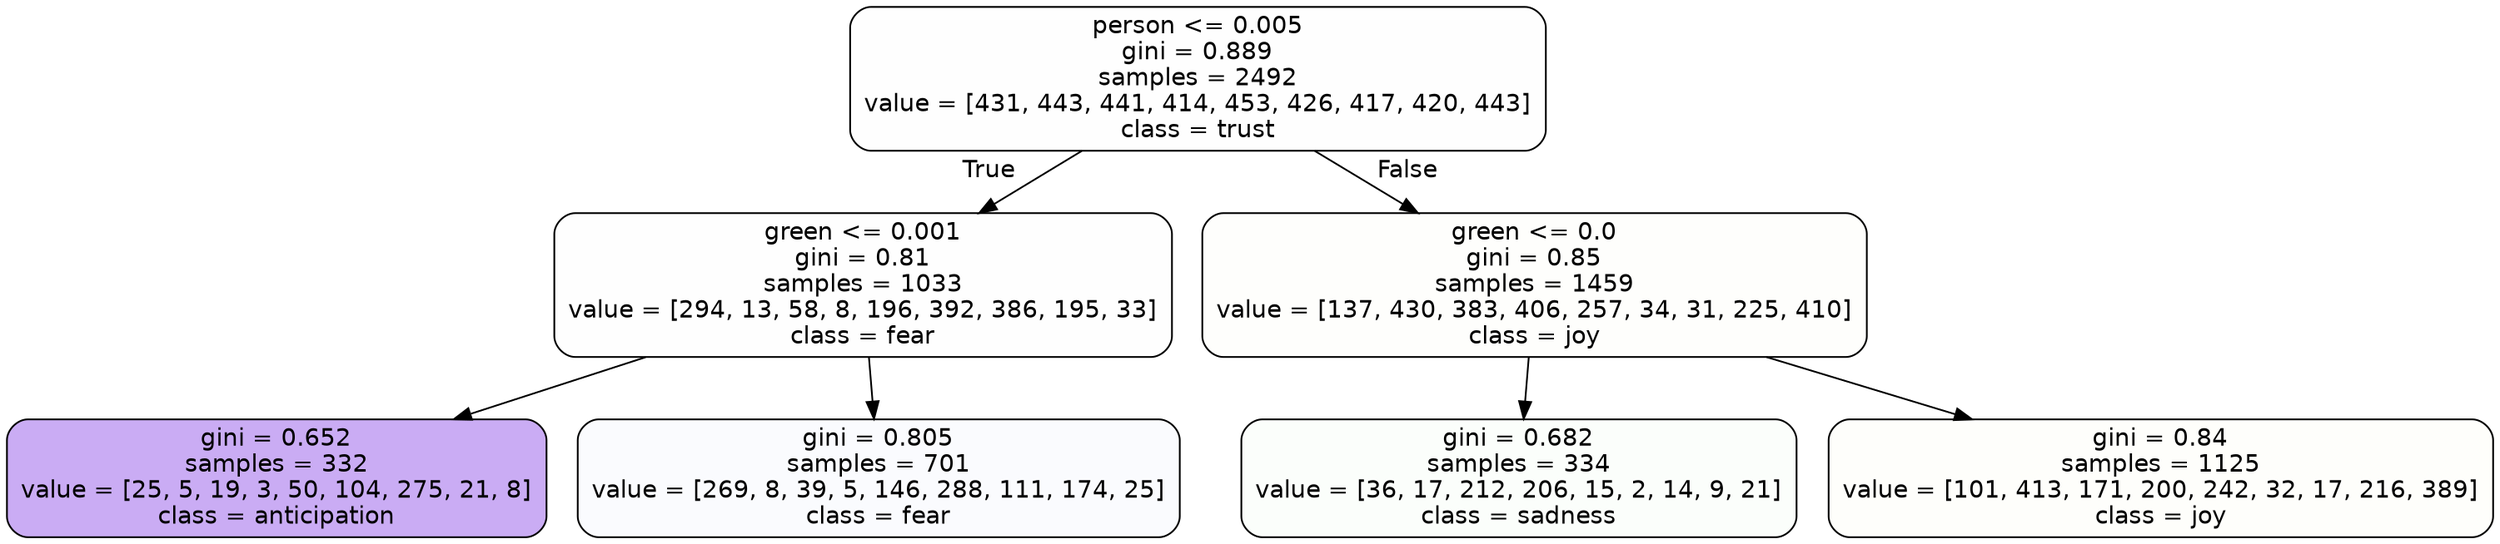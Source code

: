 digraph Tree {
node [shape=box, style="filled, rounded", color="black", fontname=helvetica] ;
edge [fontname=helvetica] ;
0 [label="person <= 0.005\ngini = 0.889\nsamples = 2492\nvalue = [431, 443, 441, 414, 453, 426, 417, 420, 443]\nclass = trust", fillcolor="#39d7e501"] ;
1 [label="green <= 0.001\ngini = 0.81\nsamples = 1033\nvalue = [294, 13, 58, 8, 196, 392, 386, 195, 33]\nclass = fear", fillcolor="#3964e501"] ;
0 -> 1 [labeldistance=2.5, labelangle=45, headlabel="True"] ;
2 [label="gini = 0.652\nsamples = 332\nvalue = [25, 5, 19, 3, 50, 104, 275, 21, 8]\nclass = anticipation", fillcolor="#8139e56b"] ;
1 -> 2 ;
3 [label="gini = 0.805\nsamples = 701\nvalue = [269, 8, 39, 5, 146, 288, 111, 174, 25]\nclass = fear", fillcolor="#3964e506"] ;
1 -> 3 ;
4 [label="green <= 0.0\ngini = 0.85\nsamples = 1459\nvalue = [137, 430, 383, 406, 257, 34, 31, 225, 410]\nclass = joy", fillcolor="#d7e53903"] ;
0 -> 4 [labeldistance=2.5, labelangle=-45, headlabel="False"] ;
5 [label="gini = 0.682\nsamples = 334\nvalue = [36, 17, 212, 206, 15, 2, 14, 9, 21]\nclass = sadness", fillcolor="#64e53905"] ;
4 -> 5 ;
6 [label="gini = 0.84\nsamples = 1125\nvalue = [101, 413, 171, 200, 242, 32, 17, 216, 389]\nclass = joy", fillcolor="#d7e53904"] ;
4 -> 6 ;
}